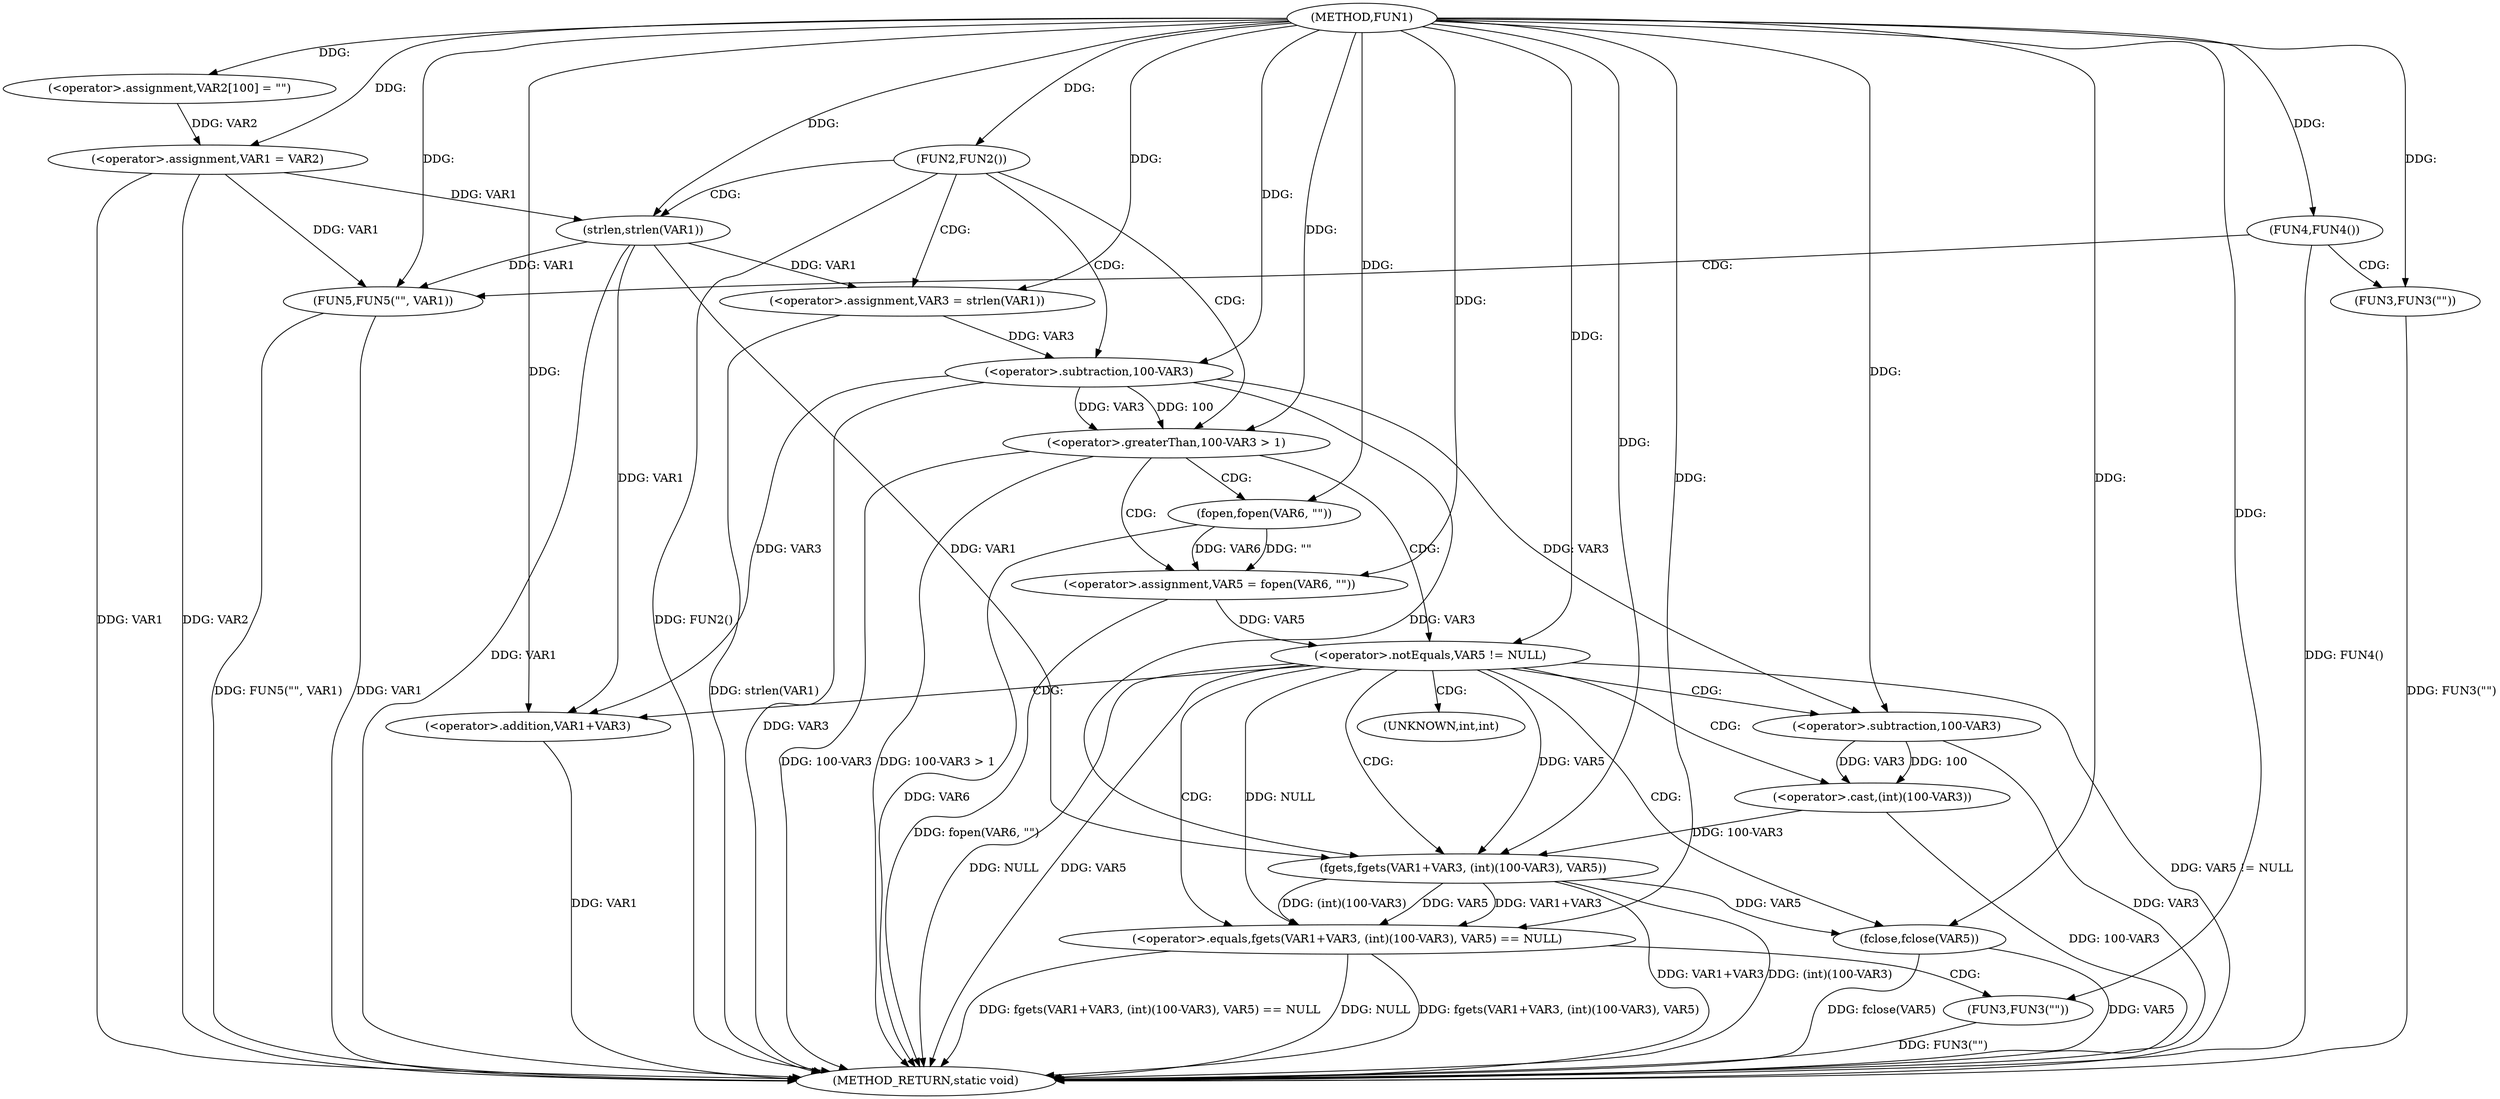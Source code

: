 digraph FUN1 {  
"1000100" [label = "(METHOD,FUN1)" ]
"1000165" [label = "(METHOD_RETURN,static void)" ]
"1000104" [label = "(<operator>.assignment,VAR2[100] = \"\")" ]
"1000107" [label = "(<operator>.assignment,VAR1 = VAR2)" ]
"1000111" [label = "(FUN2,FUN2())" ]
"1000115" [label = "(<operator>.assignment,VAR3 = strlen(VAR1))" ]
"1000117" [label = "(strlen,strlen(VAR1))" ]
"1000121" [label = "(<operator>.greaterThan,100-VAR3 > 1)" ]
"1000122" [label = "(<operator>.subtraction,100-VAR3)" ]
"1000127" [label = "(<operator>.assignment,VAR5 = fopen(VAR6, \"\"))" ]
"1000129" [label = "(fopen,fopen(VAR6, \"\"))" ]
"1000133" [label = "(<operator>.notEquals,VAR5 != NULL)" ]
"1000138" [label = "(<operator>.equals,fgets(VAR1+VAR3, (int)(100-VAR3), VAR5) == NULL)" ]
"1000139" [label = "(fgets,fgets(VAR1+VAR3, (int)(100-VAR3), VAR5))" ]
"1000140" [label = "(<operator>.addition,VAR1+VAR3)" ]
"1000143" [label = "(<operator>.cast,(int)(100-VAR3))" ]
"1000145" [label = "(<operator>.subtraction,100-VAR3)" ]
"1000151" [label = "(FUN3,FUN3(\"\"))" ]
"1000153" [label = "(fclose,fclose(VAR5))" ]
"1000156" [label = "(FUN4,FUN4())" ]
"1000158" [label = "(FUN3,FUN3(\"\"))" ]
"1000162" [label = "(FUN5,FUN5(\"\", VAR1))" ]
"1000144" [label = "(UNKNOWN,int,int)" ]
  "1000115" -> "1000165"  [ label = "DDG: strlen(VAR1)"] 
  "1000107" -> "1000165"  [ label = "DDG: VAR1"] 
  "1000139" -> "1000165"  [ label = "DDG: VAR1+VAR3"] 
  "1000138" -> "1000165"  [ label = "DDG: NULL"] 
  "1000117" -> "1000165"  [ label = "DDG: VAR1"] 
  "1000133" -> "1000165"  [ label = "DDG: VAR5 != NULL"] 
  "1000153" -> "1000165"  [ label = "DDG: VAR5"] 
  "1000133" -> "1000165"  [ label = "DDG: NULL"] 
  "1000162" -> "1000165"  [ label = "DDG: FUN5(\"\", VAR1)"] 
  "1000107" -> "1000165"  [ label = "DDG: VAR2"] 
  "1000122" -> "1000165"  [ label = "DDG: VAR3"] 
  "1000129" -> "1000165"  [ label = "DDG: VAR6"] 
  "1000162" -> "1000165"  [ label = "DDG: VAR1"] 
  "1000151" -> "1000165"  [ label = "DDG: FUN3(\"\")"] 
  "1000140" -> "1000165"  [ label = "DDG: VAR1"] 
  "1000138" -> "1000165"  [ label = "DDG: fgets(VAR1+VAR3, (int)(100-VAR3), VAR5)"] 
  "1000127" -> "1000165"  [ label = "DDG: fopen(VAR6, \"\")"] 
  "1000158" -> "1000165"  [ label = "DDG: FUN3(\"\")"] 
  "1000133" -> "1000165"  [ label = "DDG: VAR5"] 
  "1000121" -> "1000165"  [ label = "DDG: 100-VAR3 > 1"] 
  "1000153" -> "1000165"  [ label = "DDG: fclose(VAR5)"] 
  "1000139" -> "1000165"  [ label = "DDG: (int)(100-VAR3)"] 
  "1000121" -> "1000165"  [ label = "DDG: 100-VAR3"] 
  "1000143" -> "1000165"  [ label = "DDG: 100-VAR3"] 
  "1000156" -> "1000165"  [ label = "DDG: FUN4()"] 
  "1000138" -> "1000165"  [ label = "DDG: fgets(VAR1+VAR3, (int)(100-VAR3), VAR5) == NULL"] 
  "1000145" -> "1000165"  [ label = "DDG: VAR3"] 
  "1000111" -> "1000165"  [ label = "DDG: FUN2()"] 
  "1000100" -> "1000104"  [ label = "DDG: "] 
  "1000104" -> "1000107"  [ label = "DDG: VAR2"] 
  "1000100" -> "1000107"  [ label = "DDG: "] 
  "1000100" -> "1000111"  [ label = "DDG: "] 
  "1000117" -> "1000115"  [ label = "DDG: VAR1"] 
  "1000100" -> "1000115"  [ label = "DDG: "] 
  "1000107" -> "1000117"  [ label = "DDG: VAR1"] 
  "1000100" -> "1000117"  [ label = "DDG: "] 
  "1000122" -> "1000121"  [ label = "DDG: 100"] 
  "1000122" -> "1000121"  [ label = "DDG: VAR3"] 
  "1000100" -> "1000122"  [ label = "DDG: "] 
  "1000115" -> "1000122"  [ label = "DDG: VAR3"] 
  "1000100" -> "1000121"  [ label = "DDG: "] 
  "1000129" -> "1000127"  [ label = "DDG: VAR6"] 
  "1000129" -> "1000127"  [ label = "DDG: \"\""] 
  "1000100" -> "1000127"  [ label = "DDG: "] 
  "1000100" -> "1000129"  [ label = "DDG: "] 
  "1000127" -> "1000133"  [ label = "DDG: VAR5"] 
  "1000100" -> "1000133"  [ label = "DDG: "] 
  "1000139" -> "1000138"  [ label = "DDG: VAR1+VAR3"] 
  "1000139" -> "1000138"  [ label = "DDG: (int)(100-VAR3)"] 
  "1000139" -> "1000138"  [ label = "DDG: VAR5"] 
  "1000117" -> "1000139"  [ label = "DDG: VAR1"] 
  "1000100" -> "1000139"  [ label = "DDG: "] 
  "1000122" -> "1000139"  [ label = "DDG: VAR3"] 
  "1000117" -> "1000140"  [ label = "DDG: VAR1"] 
  "1000100" -> "1000140"  [ label = "DDG: "] 
  "1000122" -> "1000140"  [ label = "DDG: VAR3"] 
  "1000143" -> "1000139"  [ label = "DDG: 100-VAR3"] 
  "1000145" -> "1000143"  [ label = "DDG: 100"] 
  "1000145" -> "1000143"  [ label = "DDG: VAR3"] 
  "1000100" -> "1000145"  [ label = "DDG: "] 
  "1000122" -> "1000145"  [ label = "DDG: VAR3"] 
  "1000133" -> "1000139"  [ label = "DDG: VAR5"] 
  "1000133" -> "1000138"  [ label = "DDG: NULL"] 
  "1000100" -> "1000138"  [ label = "DDG: "] 
  "1000100" -> "1000151"  [ label = "DDG: "] 
  "1000139" -> "1000153"  [ label = "DDG: VAR5"] 
  "1000100" -> "1000153"  [ label = "DDG: "] 
  "1000100" -> "1000156"  [ label = "DDG: "] 
  "1000100" -> "1000158"  [ label = "DDG: "] 
  "1000100" -> "1000162"  [ label = "DDG: "] 
  "1000107" -> "1000162"  [ label = "DDG: VAR1"] 
  "1000117" -> "1000162"  [ label = "DDG: VAR1"] 
  "1000111" -> "1000121"  [ label = "CDG: "] 
  "1000111" -> "1000117"  [ label = "CDG: "] 
  "1000111" -> "1000115"  [ label = "CDG: "] 
  "1000111" -> "1000122"  [ label = "CDG: "] 
  "1000121" -> "1000127"  [ label = "CDG: "] 
  "1000121" -> "1000129"  [ label = "CDG: "] 
  "1000121" -> "1000133"  [ label = "CDG: "] 
  "1000133" -> "1000153"  [ label = "CDG: "] 
  "1000133" -> "1000143"  [ label = "CDG: "] 
  "1000133" -> "1000145"  [ label = "CDG: "] 
  "1000133" -> "1000139"  [ label = "CDG: "] 
  "1000133" -> "1000144"  [ label = "CDG: "] 
  "1000133" -> "1000140"  [ label = "CDG: "] 
  "1000133" -> "1000138"  [ label = "CDG: "] 
  "1000138" -> "1000151"  [ label = "CDG: "] 
  "1000156" -> "1000158"  [ label = "CDG: "] 
  "1000156" -> "1000162"  [ label = "CDG: "] 
}
